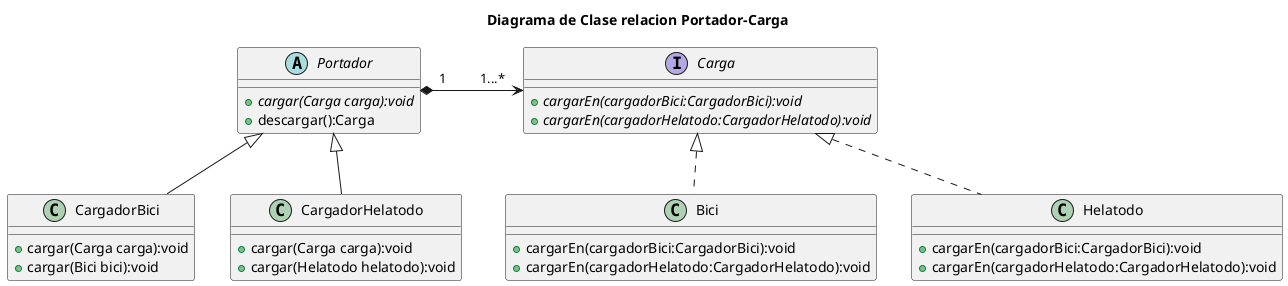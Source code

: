 @startuml
title Diagrama de Clase relacion Portador-Carga

abstract class Portador{
     +{abstract}cargar(Carga carga):void
     +descargar():Carga
}

class CargadorBici extends Portador{
    +cargar(Carga carga):void
    +cargar(Bici bici):void
}

class CargadorHelatodo extends Portador{
    +cargar(Carga carga):void
    +cargar(Helatodo helatodo):void
}


interface Carga{
    +{abstract}cargarEn(cargadorBici:CargadorBici):void
    +{abstract}cargarEn(cargadorHelatodo:CargadorHelatodo):void
}

class Bici implements Carga{
    +cargarEn(cargadorBici:CargadorBici):void
    +cargarEn(cargadorHelatodo:CargadorHelatodo):void
}

class Helatodo implements Carga{
    +cargarEn(cargadorBici:CargadorBici):void
    +cargarEn(cargadorHelatodo:CargadorHelatodo):void
}


Portador *-> Carga: 1          1...*

@end